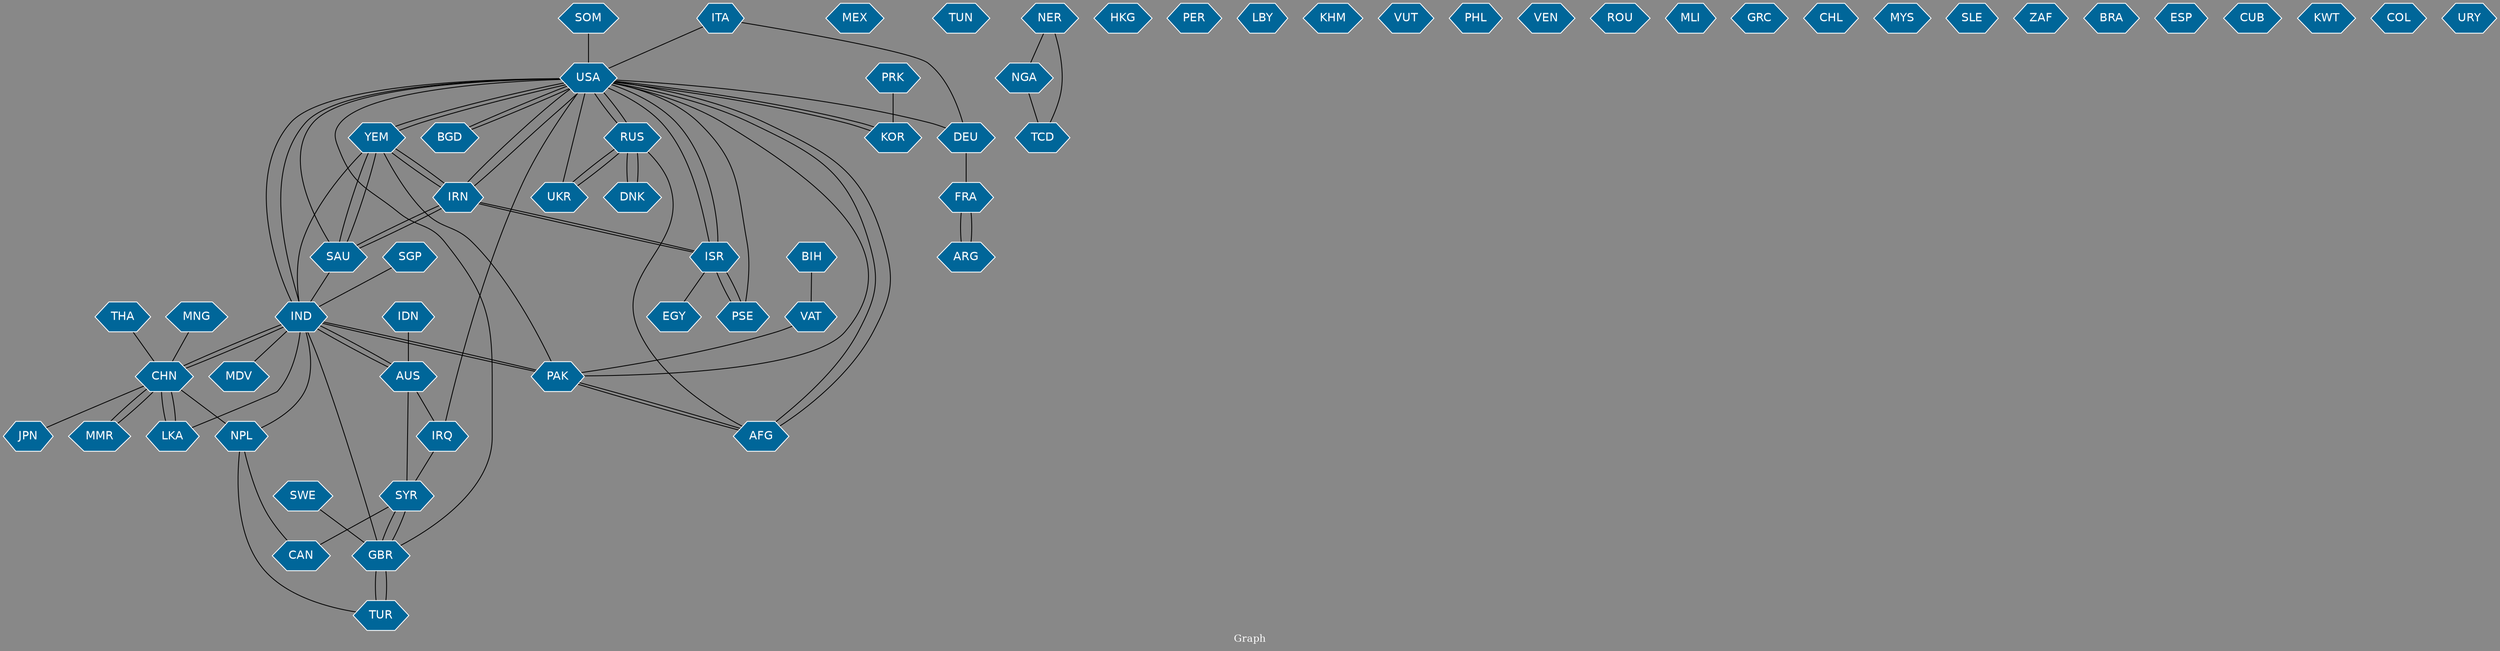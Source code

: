 // Countries together in item graph
graph {
	graph [bgcolor="#888888" fontcolor=white fontsize=12 label="Graph" outputorder=edgesfirst overlap=prism]
	node [color=white fillcolor="#006699" fontcolor=white fontname=Helvetica shape=hexagon style=filled]
	edge [arrowhead=open color=black fontcolor=white fontname=Courier fontsize=12]
		USA [label=USA]
		IND [label=IND]
		ARG [label=ARG]
		FRA [label=FRA]
		AFG [label=AFG]
		AUS [label=AUS]
		IRQ [label=IRQ]
		PAK [label=PAK]
		SYR [label=SYR]
		MEX [label=MEX]
		RUS [label=RUS]
		NPL [label=NPL]
		YEM [label=YEM]
		GBR [label=GBR]
		TUN [label=TUN]
		JPN [label=JPN]
		NGA [label=NGA]
		ISR [label=ISR]
		SAU [label=SAU]
		SGP [label=SGP]
		CHN [label=CHN]
		MMR [label=MMR]
		SOM [label=SOM]
		HKG [label=HKG]
		IRN [label=IRN]
		TUR [label=TUR]
		DEU [label=DEU]
		PSE [label=PSE]
		LKA [label=LKA]
		SWE [label=SWE]
		UKR [label=UKR]
		PER [label=PER]
		LBY [label=LBY]
		ITA [label=ITA]
		KHM [label=KHM]
		NER [label=NER]
		TCD [label=TCD]
		VUT [label=VUT]
		THA [label=THA]
		PRK [label=PRK]
		PHL [label=PHL]
		BGD [label=BGD]
		MDV [label=MDV]
		KOR [label=KOR]
		BIH [label=BIH]
		VAT [label=VAT]
		VEN [label=VEN]
		ROU [label=ROU]
		CAN [label=CAN]
		EGY [label=EGY]
		MLI [label=MLI]
		GRC [label=GRC]
		CHL [label=CHL]
		DNK [label=DNK]
		MYS [label=MYS]
		SLE [label=SLE]
		ZAF [label=ZAF]
		BRA [label=BRA]
		ESP [label=ESP]
		MNG [label=MNG]
		CUB [label=CUB]
		KWT [label=KWT]
		IDN [label=IDN]
		COL [label=COL]
		URY [label=URY]
			LKA -- IND [weight=1]
			CHN -- NPL [weight=3]
			SAU -- YEM [weight=7]
			BIH -- VAT [weight=1]
			USA -- YEM [weight=1]
			AFG -- USA [weight=3]
			IND -- GBR [weight=1]
			IND -- MDV [weight=2]
			ISR -- IRN [weight=3]
			SYR -- CAN [weight=1]
			IRN -- ISR [weight=1]
			RUS -- AFG [weight=2]
			NPL -- CAN [weight=1]
			BGD -- USA [weight=1]
			PAK -- IND [weight=2]
			YEM -- PAK [weight=1]
			USA -- UKR [weight=1]
			USA -- IRN [weight=8]
			USA -- AFG [weight=1]
			KOR -- USA [weight=2]
			YEM -- USA [weight=2]
			PAK -- AFG [weight=1]
			IND -- USA [weight=1]
			CHN -- IND [weight=1]
			YEM -- IRN [weight=2]
			AUS -- IRQ [weight=1]
			MNG -- CHN [weight=1]
			USA -- IRQ [weight=1]
			DNK -- RUS [weight=1]
			CHN -- JPN [weight=1]
			ARG -- FRA [weight=1]
			PSE -- USA [weight=1]
			TUR -- GBR [weight=2]
			PSE -- ISR [weight=1]
			ISR -- USA [weight=7]
			VAT -- PAK [weight=1]
			USA -- RUS [weight=1]
			SAU -- IRN [weight=2]
			IRN -- YEM [weight=2]
			RUS -- DNK [weight=1]
			USA -- KOR [weight=3]
			GBR -- SYR [weight=1]
			IDN -- AUS [weight=1]
			IRQ -- SYR [weight=1]
			DEU -- FRA [weight=2]
			ISR -- PSE [weight=2]
			IND -- PAK [weight=1]
			NPL -- IND [weight=1]
			FRA -- ARG [weight=1]
			CHN -- LKA [weight=2]
			LKA -- CHN [weight=1]
			SWE -- GBR [weight=1]
			CHN -- MMR [weight=1]
			SAU -- IND [weight=1]
			USA -- BGD [weight=1]
			THA -- CHN [weight=1]
			SOM -- USA [weight=1]
			PRK -- KOR [weight=1]
			RUS -- UKR [weight=1]
			ITA -- USA [weight=1]
			IRN -- USA [weight=5]
			IRN -- SAU [weight=1]
			ITA -- DEU [weight=1]
			NGA -- TCD [weight=1]
			USA -- DEU [weight=1]
			YEM -- IND [weight=1]
			USA -- PAK [weight=1]
			USA -- ISR [weight=2]
			UKR -- RUS [weight=2]
			NER -- NGA [weight=1]
			AUS -- IND [weight=1]
			AUS -- SYR [weight=1]
			USA -- SAU [weight=1]
			GBR -- TUR [weight=2]
			USA -- IND [weight=2]
			IND -- AUS [weight=1]
			RUS -- USA [weight=2]
			MMR -- CHN [weight=2]
			IND -- CHN [weight=1]
			ISR -- EGY [weight=1]
			SYR -- GBR [weight=1]
			YEM -- SAU [weight=5]
			USA -- GBR [weight=1]
			AFG -- PAK [weight=1]
			NPL -- TUR [weight=1]
			NER -- TCD [weight=1]
			SGP -- IND [weight=1]
}